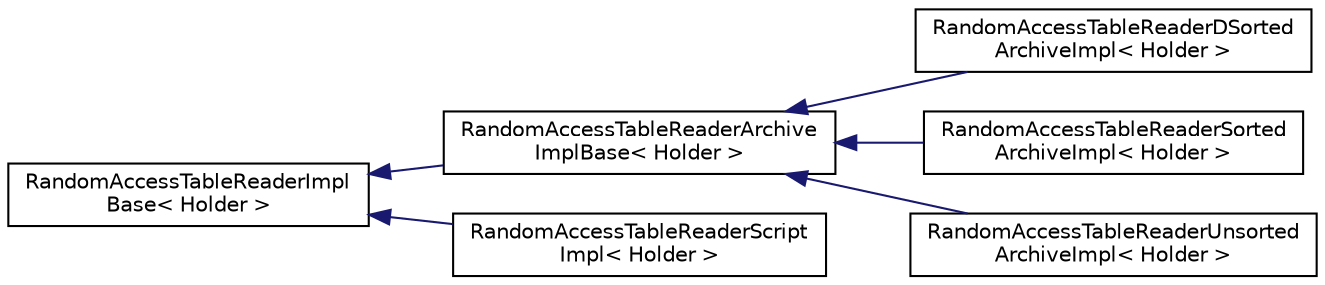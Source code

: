 digraph "Graphical Class Hierarchy"
{
  edge [fontname="Helvetica",fontsize="10",labelfontname="Helvetica",labelfontsize="10"];
  node [fontname="Helvetica",fontsize="10",shape=record];
  rankdir="LR";
  Node0 [label="RandomAccessTableReaderImpl\lBase\< Holder \>",height=0.2,width=0.4,color="black", fillcolor="white", style="filled",URL="$classkaldi_1_1RandomAccessTableReaderImplBase.html"];
  Node0 -> Node1 [dir="back",color="midnightblue",fontsize="10",style="solid",fontname="Helvetica"];
  Node1 [label="RandomAccessTableReaderArchive\lImplBase\< Holder \>",height=0.2,width=0.4,color="black", fillcolor="white", style="filled",URL="$classkaldi_1_1RandomAccessTableReaderArchiveImplBase.html"];
  Node1 -> Node2 [dir="back",color="midnightblue",fontsize="10",style="solid",fontname="Helvetica"];
  Node2 [label="RandomAccessTableReaderDSorted\lArchiveImpl\< Holder \>",height=0.2,width=0.4,color="black", fillcolor="white", style="filled",URL="$classkaldi_1_1RandomAccessTableReaderDSortedArchiveImpl.html"];
  Node1 -> Node3 [dir="back",color="midnightblue",fontsize="10",style="solid",fontname="Helvetica"];
  Node3 [label="RandomAccessTableReaderSorted\lArchiveImpl\< Holder \>",height=0.2,width=0.4,color="black", fillcolor="white", style="filled",URL="$classkaldi_1_1RandomAccessTableReaderSortedArchiveImpl.html"];
  Node1 -> Node4 [dir="back",color="midnightblue",fontsize="10",style="solid",fontname="Helvetica"];
  Node4 [label="RandomAccessTableReaderUnsorted\lArchiveImpl\< Holder \>",height=0.2,width=0.4,color="black", fillcolor="white", style="filled",URL="$classkaldi_1_1RandomAccessTableReaderUnsortedArchiveImpl.html"];
  Node0 -> Node5 [dir="back",color="midnightblue",fontsize="10",style="solid",fontname="Helvetica"];
  Node5 [label="RandomAccessTableReaderScript\lImpl\< Holder \>",height=0.2,width=0.4,color="black", fillcolor="white", style="filled",URL="$classkaldi_1_1RandomAccessTableReaderScriptImpl.html"];
}
